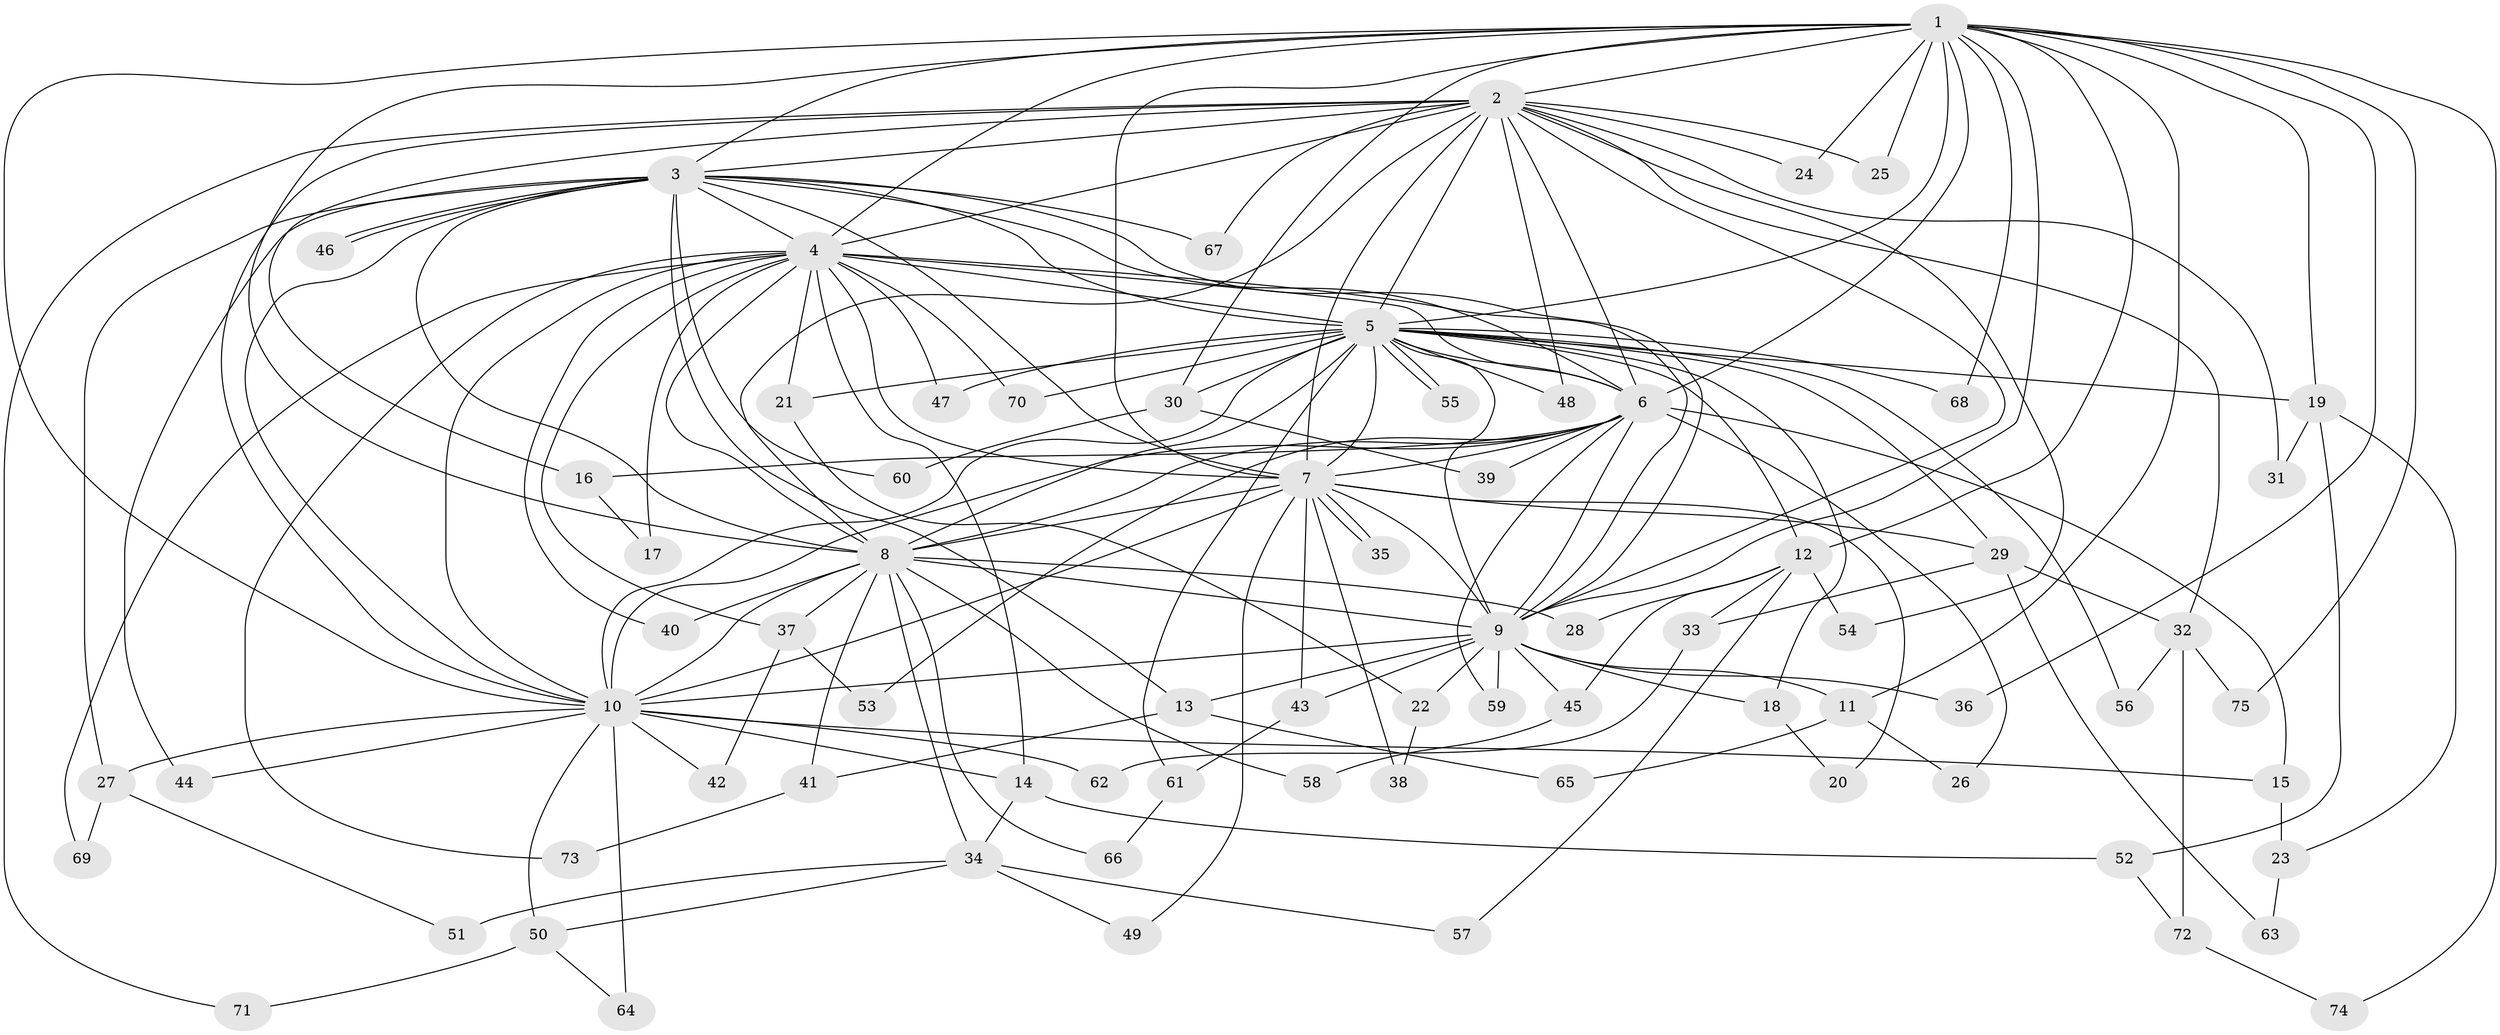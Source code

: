 // coarse degree distribution, {17: 0.038461538461538464, 16: 0.038461538461538464, 13: 0.038461538461538464, 21: 0.019230769230769232, 19: 0.019230769230769232, 14: 0.019230769230769232, 4: 0.15384615384615385, 7: 0.038461538461538464, 5: 0.038461538461538464, 3: 0.07692307692307693, 2: 0.5, 6: 0.019230769230769232}
// Generated by graph-tools (version 1.1) at 2025/51/02/27/25 19:51:47]
// undirected, 75 vertices, 175 edges
graph export_dot {
graph [start="1"]
  node [color=gray90,style=filled];
  1;
  2;
  3;
  4;
  5;
  6;
  7;
  8;
  9;
  10;
  11;
  12;
  13;
  14;
  15;
  16;
  17;
  18;
  19;
  20;
  21;
  22;
  23;
  24;
  25;
  26;
  27;
  28;
  29;
  30;
  31;
  32;
  33;
  34;
  35;
  36;
  37;
  38;
  39;
  40;
  41;
  42;
  43;
  44;
  45;
  46;
  47;
  48;
  49;
  50;
  51;
  52;
  53;
  54;
  55;
  56;
  57;
  58;
  59;
  60;
  61;
  62;
  63;
  64;
  65;
  66;
  67;
  68;
  69;
  70;
  71;
  72;
  73;
  74;
  75;
  1 -- 2;
  1 -- 3;
  1 -- 4;
  1 -- 5;
  1 -- 6;
  1 -- 7;
  1 -- 8;
  1 -- 9;
  1 -- 10;
  1 -- 11;
  1 -- 12;
  1 -- 19;
  1 -- 24;
  1 -- 25;
  1 -- 30;
  1 -- 36;
  1 -- 68;
  1 -- 74;
  1 -- 75;
  2 -- 3;
  2 -- 4;
  2 -- 5;
  2 -- 6;
  2 -- 7;
  2 -- 8;
  2 -- 9;
  2 -- 10;
  2 -- 16;
  2 -- 24;
  2 -- 25;
  2 -- 31;
  2 -- 32;
  2 -- 48;
  2 -- 54;
  2 -- 67;
  2 -- 71;
  3 -- 4;
  3 -- 5;
  3 -- 6;
  3 -- 7;
  3 -- 8;
  3 -- 9;
  3 -- 10;
  3 -- 13;
  3 -- 27;
  3 -- 44;
  3 -- 46;
  3 -- 46;
  3 -- 60;
  3 -- 67;
  4 -- 5;
  4 -- 6;
  4 -- 7;
  4 -- 8;
  4 -- 9;
  4 -- 10;
  4 -- 14;
  4 -- 17;
  4 -- 21;
  4 -- 37;
  4 -- 40;
  4 -- 47;
  4 -- 69;
  4 -- 70;
  4 -- 73;
  5 -- 6;
  5 -- 7;
  5 -- 8;
  5 -- 9;
  5 -- 10;
  5 -- 12;
  5 -- 18;
  5 -- 19;
  5 -- 21;
  5 -- 29;
  5 -- 30;
  5 -- 47;
  5 -- 48;
  5 -- 55;
  5 -- 55;
  5 -- 56;
  5 -- 61;
  5 -- 68;
  5 -- 70;
  6 -- 7;
  6 -- 8;
  6 -- 9;
  6 -- 10;
  6 -- 15;
  6 -- 16;
  6 -- 26;
  6 -- 39;
  6 -- 53;
  6 -- 59;
  7 -- 8;
  7 -- 9;
  7 -- 10;
  7 -- 20;
  7 -- 29;
  7 -- 35;
  7 -- 35;
  7 -- 38;
  7 -- 43;
  7 -- 49;
  8 -- 9;
  8 -- 10;
  8 -- 28;
  8 -- 34;
  8 -- 37;
  8 -- 40;
  8 -- 41;
  8 -- 58;
  8 -- 66;
  9 -- 10;
  9 -- 11;
  9 -- 13;
  9 -- 18;
  9 -- 22;
  9 -- 36;
  9 -- 43;
  9 -- 45;
  9 -- 59;
  10 -- 14;
  10 -- 15;
  10 -- 27;
  10 -- 42;
  10 -- 44;
  10 -- 50;
  10 -- 62;
  10 -- 64;
  11 -- 26;
  11 -- 65;
  12 -- 28;
  12 -- 33;
  12 -- 45;
  12 -- 54;
  12 -- 57;
  13 -- 41;
  13 -- 65;
  14 -- 34;
  14 -- 52;
  15 -- 23;
  16 -- 17;
  18 -- 20;
  19 -- 23;
  19 -- 31;
  19 -- 52;
  21 -- 22;
  22 -- 38;
  23 -- 63;
  27 -- 51;
  27 -- 69;
  29 -- 32;
  29 -- 33;
  29 -- 63;
  30 -- 39;
  30 -- 60;
  32 -- 56;
  32 -- 72;
  32 -- 75;
  33 -- 62;
  34 -- 49;
  34 -- 50;
  34 -- 51;
  34 -- 57;
  37 -- 42;
  37 -- 53;
  41 -- 73;
  43 -- 61;
  45 -- 58;
  50 -- 64;
  50 -- 71;
  52 -- 72;
  61 -- 66;
  72 -- 74;
}
